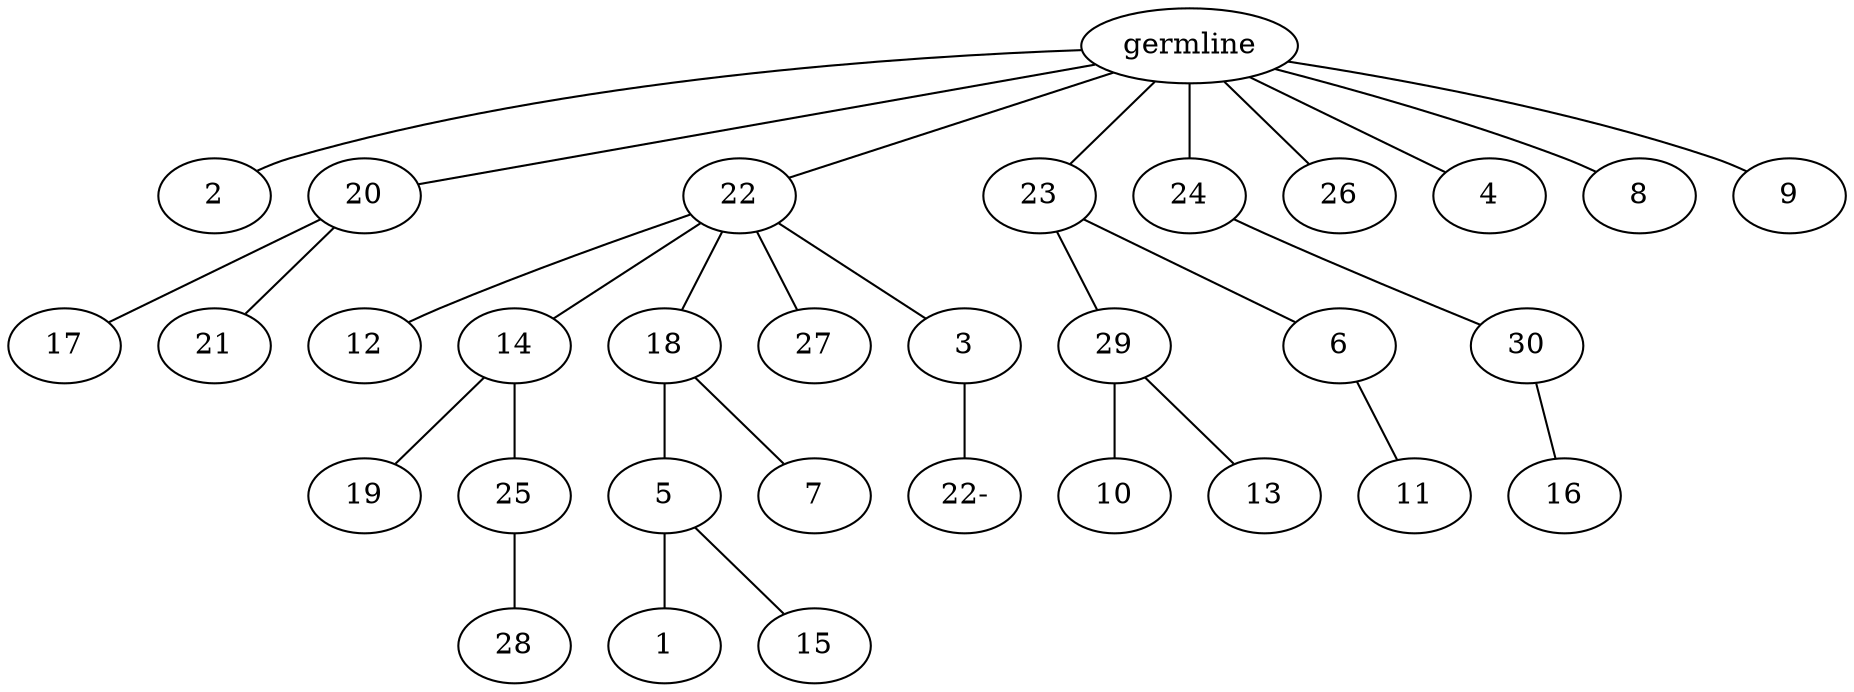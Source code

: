graph tree {
    "139647283353632" [label="germline"];
    "139647283430496" [label="2"];
    "139647283431264" [label="20"];
    "139647283429632" [label="17"];
    "139647283432080" [label="21"];
    "139647283429824" [label="22"];
    "139647283432512" [label="12"];
    "139647283431696" [label="14"];
    "139647283430256" [label="19"];
    "139647283431648" [label="25"];
    "139647283479168" [label="28"];
    "139647283431072" [label="18"];
    "139647283430544" [label="5"];
    "139647283481904" [label="1"];
    "139647283480224" [label="15"];
    "139647283480560" [label="7"];
    "139647283429488" [label="27"];
    "139647283432032" [label="3"];
    "139647283670896" [label="22-"];
    "139647283430592" [label="23"];
    "139647283432896" [label="29"];
    "139647283387984" [label="10"];
    "139647283385488" [label="13"];
    "139647283432128" [label="6"];
    "139647283385584" [label="11"];
    "139647283430016" [label="24"];
    "139647283388224" [label="30"];
    "139647283387168" [label="16"];
    "139647283430400" [label="26"];
    "139647283432944" [label="4"];
    "139647283388032" [label="8"];
    "139647283388080" [label="9"];
    "139647283353632" -- "139647283430496";
    "139647283353632" -- "139647283431264";
    "139647283353632" -- "139647283429824";
    "139647283353632" -- "139647283430592";
    "139647283353632" -- "139647283430016";
    "139647283353632" -- "139647283430400";
    "139647283353632" -- "139647283432944";
    "139647283353632" -- "139647283388032";
    "139647283353632" -- "139647283388080";
    "139647283431264" -- "139647283429632";
    "139647283431264" -- "139647283432080";
    "139647283429824" -- "139647283432512";
    "139647283429824" -- "139647283431696";
    "139647283429824" -- "139647283431072";
    "139647283429824" -- "139647283429488";
    "139647283429824" -- "139647283432032";
    "139647283431696" -- "139647283430256";
    "139647283431696" -- "139647283431648";
    "139647283431648" -- "139647283479168";
    "139647283431072" -- "139647283430544";
    "139647283431072" -- "139647283480560";
    "139647283430544" -- "139647283481904";
    "139647283430544" -- "139647283480224";
    "139647283432032" -- "139647283670896";
    "139647283430592" -- "139647283432896";
    "139647283430592" -- "139647283432128";
    "139647283432896" -- "139647283387984";
    "139647283432896" -- "139647283385488";
    "139647283432128" -- "139647283385584";
    "139647283430016" -- "139647283388224";
    "139647283388224" -- "139647283387168";
}
